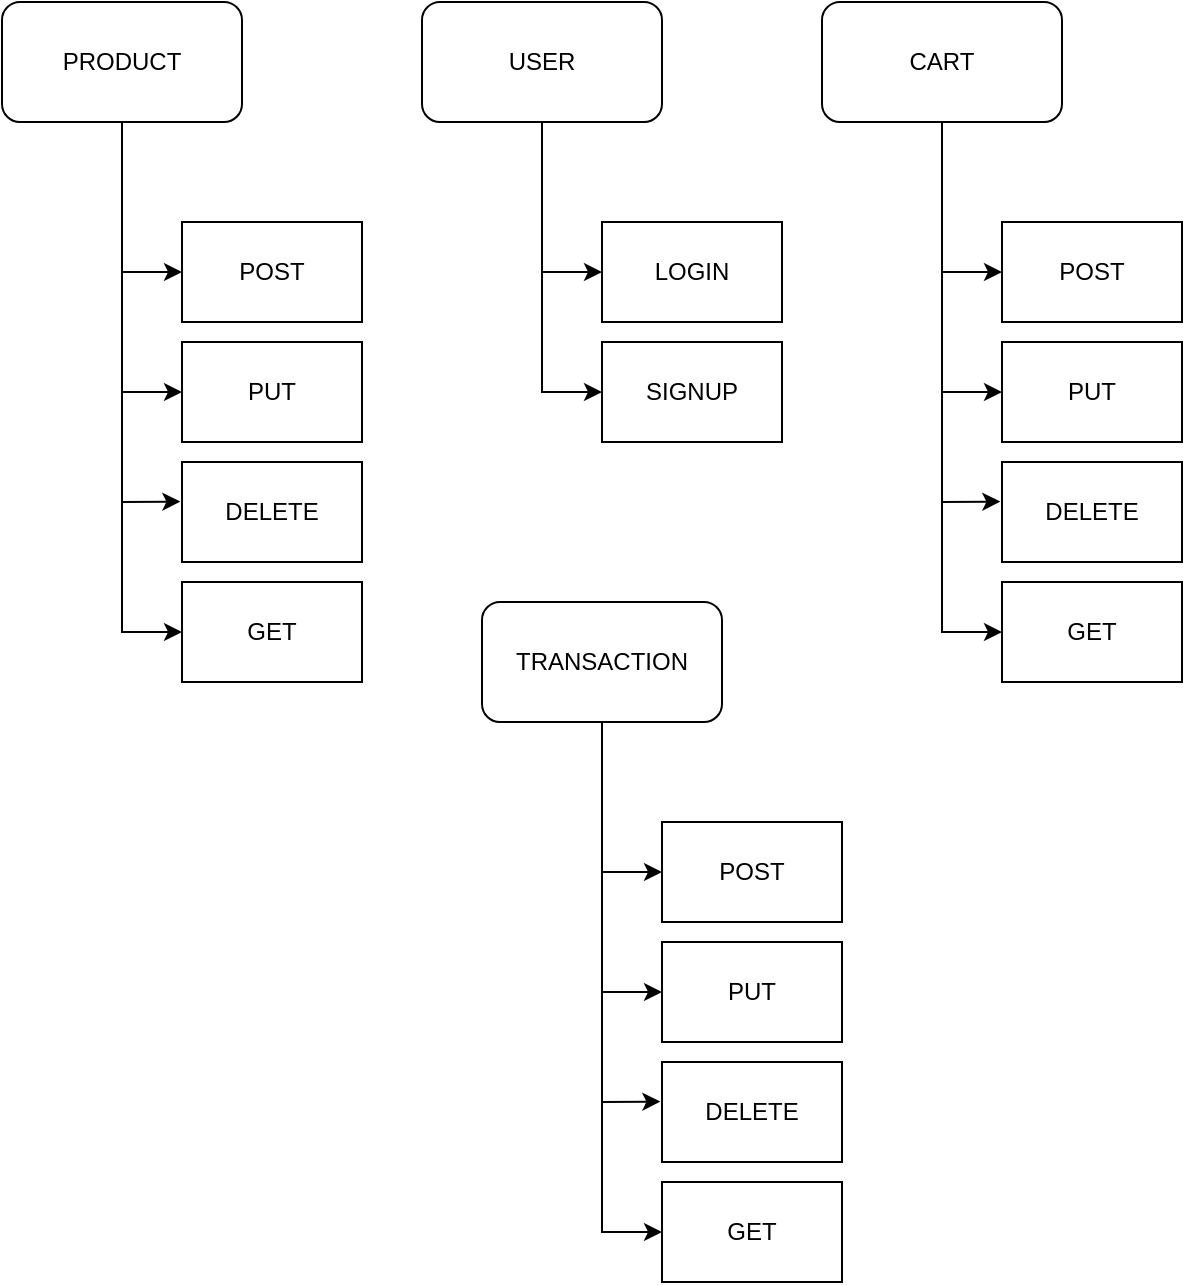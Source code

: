 <mxfile version="20.5.3" type="device"><diagram id="bqyoLQLfeLfcuQ3rbG65" name="Page-1"><mxGraphModel dx="1185" dy="655" grid="1" gridSize="10" guides="1" tooltips="1" connect="1" arrows="1" fold="1" page="1" pageScale="1" pageWidth="850" pageHeight="1100" math="0" shadow="0"><root><mxCell id="0"/><mxCell id="1" parent="0"/><mxCell id="QknFPZNyvp3cUsRqqxig-2" style="edgeStyle=orthogonalEdgeStyle;rounded=0;orthogonalLoop=1;jettySize=auto;html=1;entryX=0;entryY=0.5;entryDx=0;entryDy=0;" edge="1" parent="1" source="QknFPZNyvp3cUsRqqxig-1" target="QknFPZNyvp3cUsRqqxig-3"><mxGeometry relative="1" as="geometry"><mxPoint x="100" y="150" as="targetPoint"/></mxGeometry></mxCell><mxCell id="QknFPZNyvp3cUsRqqxig-1" value="PRODUCT" style="rounded=1;whiteSpace=wrap;html=1;" vertex="1" parent="1"><mxGeometry x="40" y="70" width="120" height="60" as="geometry"/></mxCell><mxCell id="QknFPZNyvp3cUsRqqxig-3" value="POST" style="rounded=0;whiteSpace=wrap;html=1;" vertex="1" parent="1"><mxGeometry x="130" y="180" width="90" height="50" as="geometry"/></mxCell><mxCell id="QknFPZNyvp3cUsRqqxig-4" value="PUT" style="rounded=0;whiteSpace=wrap;html=1;" vertex="1" parent="1"><mxGeometry x="130" y="240" width="90" height="50" as="geometry"/></mxCell><mxCell id="QknFPZNyvp3cUsRqqxig-5" value="DELETE" style="rounded=0;whiteSpace=wrap;html=1;" vertex="1" parent="1"><mxGeometry x="130" y="300" width="90" height="50" as="geometry"/></mxCell><mxCell id="QknFPZNyvp3cUsRqqxig-6" value="GET" style="rounded=0;whiteSpace=wrap;html=1;" vertex="1" parent="1"><mxGeometry x="130" y="360" width="90" height="50" as="geometry"/></mxCell><mxCell id="QknFPZNyvp3cUsRqqxig-7" value="" style="endArrow=classic;html=1;rounded=0;exitX=0.5;exitY=1;exitDx=0;exitDy=0;entryX=0;entryY=0.5;entryDx=0;entryDy=0;" edge="1" parent="1" source="QknFPZNyvp3cUsRqqxig-1" target="QknFPZNyvp3cUsRqqxig-4"><mxGeometry width="50" height="50" relative="1" as="geometry"><mxPoint x="400" y="240" as="sourcePoint"/><mxPoint x="100" y="270" as="targetPoint"/><Array as="points"><mxPoint x="100" y="265"/></Array></mxGeometry></mxCell><mxCell id="QknFPZNyvp3cUsRqqxig-8" value="" style="endArrow=classic;html=1;rounded=0;exitX=0.5;exitY=1;exitDx=0;exitDy=0;entryX=-0.009;entryY=0.396;entryDx=0;entryDy=0;entryPerimeter=0;" edge="1" parent="1" source="QknFPZNyvp3cUsRqqxig-1" target="QknFPZNyvp3cUsRqqxig-5"><mxGeometry width="50" height="50" relative="1" as="geometry"><mxPoint x="110" y="140" as="sourcePoint"/><mxPoint x="140" y="275" as="targetPoint"/><Array as="points"><mxPoint x="100" y="320"/></Array></mxGeometry></mxCell><mxCell id="QknFPZNyvp3cUsRqqxig-11" value="" style="endArrow=classic;html=1;rounded=0;entryX=0;entryY=0.5;entryDx=0;entryDy=0;" edge="1" parent="1" target="QknFPZNyvp3cUsRqqxig-6"><mxGeometry width="50" height="50" relative="1" as="geometry"><mxPoint x="100" y="130" as="sourcePoint"/><mxPoint x="139.19" y="329.8" as="targetPoint"/><Array as="points"><mxPoint x="100" y="385"/></Array></mxGeometry></mxCell><mxCell id="QknFPZNyvp3cUsRqqxig-12" style="edgeStyle=orthogonalEdgeStyle;rounded=0;orthogonalLoop=1;jettySize=auto;html=1;entryX=0;entryY=0.5;entryDx=0;entryDy=0;" edge="1" parent="1" source="QknFPZNyvp3cUsRqqxig-13" target="QknFPZNyvp3cUsRqqxig-14"><mxGeometry relative="1" as="geometry"><mxPoint x="310" y="150" as="targetPoint"/></mxGeometry></mxCell><mxCell id="QknFPZNyvp3cUsRqqxig-13" value="USER" style="rounded=1;whiteSpace=wrap;html=1;" vertex="1" parent="1"><mxGeometry x="250" y="70" width="120" height="60" as="geometry"/></mxCell><mxCell id="QknFPZNyvp3cUsRqqxig-14" value="LOGIN" style="rounded=0;whiteSpace=wrap;html=1;" vertex="1" parent="1"><mxGeometry x="340" y="180" width="90" height="50" as="geometry"/></mxCell><mxCell id="QknFPZNyvp3cUsRqqxig-15" value="SIGNUP" style="rounded=0;whiteSpace=wrap;html=1;" vertex="1" parent="1"><mxGeometry x="340" y="240" width="90" height="50" as="geometry"/></mxCell><mxCell id="QknFPZNyvp3cUsRqqxig-18" value="" style="endArrow=classic;html=1;rounded=0;exitX=0.5;exitY=1;exitDx=0;exitDy=0;entryX=0;entryY=0.5;entryDx=0;entryDy=0;" edge="1" parent="1" source="QknFPZNyvp3cUsRqqxig-13" target="QknFPZNyvp3cUsRqqxig-15"><mxGeometry width="50" height="50" relative="1" as="geometry"><mxPoint x="610" y="240" as="sourcePoint"/><mxPoint x="310" y="270" as="targetPoint"/><Array as="points"><mxPoint x="310" y="265"/></Array></mxGeometry></mxCell><mxCell id="QknFPZNyvp3cUsRqqxig-21" style="edgeStyle=orthogonalEdgeStyle;rounded=0;orthogonalLoop=1;jettySize=auto;html=1;entryX=0;entryY=0.5;entryDx=0;entryDy=0;" edge="1" parent="1" source="QknFPZNyvp3cUsRqqxig-22" target="QknFPZNyvp3cUsRqqxig-23"><mxGeometry relative="1" as="geometry"><mxPoint x="510" y="150" as="targetPoint"/></mxGeometry></mxCell><mxCell id="QknFPZNyvp3cUsRqqxig-22" value="CART" style="rounded=1;whiteSpace=wrap;html=1;" vertex="1" parent="1"><mxGeometry x="450" y="70" width="120" height="60" as="geometry"/></mxCell><mxCell id="QknFPZNyvp3cUsRqqxig-23" value="POST" style="rounded=0;whiteSpace=wrap;html=1;" vertex="1" parent="1"><mxGeometry x="540" y="180" width="90" height="50" as="geometry"/></mxCell><mxCell id="QknFPZNyvp3cUsRqqxig-24" value="PUT" style="rounded=0;whiteSpace=wrap;html=1;" vertex="1" parent="1"><mxGeometry x="540" y="240" width="90" height="50" as="geometry"/></mxCell><mxCell id="QknFPZNyvp3cUsRqqxig-25" value="DELETE" style="rounded=0;whiteSpace=wrap;html=1;" vertex="1" parent="1"><mxGeometry x="540" y="300" width="90" height="50" as="geometry"/></mxCell><mxCell id="QknFPZNyvp3cUsRqqxig-26" value="GET" style="rounded=0;whiteSpace=wrap;html=1;" vertex="1" parent="1"><mxGeometry x="540" y="360" width="90" height="50" as="geometry"/></mxCell><mxCell id="QknFPZNyvp3cUsRqqxig-27" value="" style="endArrow=classic;html=1;rounded=0;exitX=0.5;exitY=1;exitDx=0;exitDy=0;entryX=0;entryY=0.5;entryDx=0;entryDy=0;" edge="1" parent="1" source="QknFPZNyvp3cUsRqqxig-22" target="QknFPZNyvp3cUsRqqxig-24"><mxGeometry width="50" height="50" relative="1" as="geometry"><mxPoint x="810" y="240" as="sourcePoint"/><mxPoint x="510" y="270" as="targetPoint"/><Array as="points"><mxPoint x="510" y="265"/></Array></mxGeometry></mxCell><mxCell id="QknFPZNyvp3cUsRqqxig-28" value="" style="endArrow=classic;html=1;rounded=0;exitX=0.5;exitY=1;exitDx=0;exitDy=0;entryX=-0.009;entryY=0.396;entryDx=0;entryDy=0;entryPerimeter=0;" edge="1" parent="1" source="QknFPZNyvp3cUsRqqxig-22" target="QknFPZNyvp3cUsRqqxig-25"><mxGeometry width="50" height="50" relative="1" as="geometry"><mxPoint x="520" y="140" as="sourcePoint"/><mxPoint x="550" y="275" as="targetPoint"/><Array as="points"><mxPoint x="510" y="320"/></Array></mxGeometry></mxCell><mxCell id="QknFPZNyvp3cUsRqqxig-29" value="" style="endArrow=classic;html=1;rounded=0;entryX=0;entryY=0.5;entryDx=0;entryDy=0;" edge="1" parent="1" target="QknFPZNyvp3cUsRqqxig-26"><mxGeometry width="50" height="50" relative="1" as="geometry"><mxPoint x="510" y="130" as="sourcePoint"/><mxPoint x="549.19" y="329.8" as="targetPoint"/><Array as="points"><mxPoint x="510" y="385"/></Array></mxGeometry></mxCell><mxCell id="QknFPZNyvp3cUsRqqxig-30" style="edgeStyle=orthogonalEdgeStyle;rounded=0;orthogonalLoop=1;jettySize=auto;html=1;entryX=0;entryY=0.5;entryDx=0;entryDy=0;" edge="1" parent="1" source="QknFPZNyvp3cUsRqqxig-31" target="QknFPZNyvp3cUsRqqxig-32"><mxGeometry relative="1" as="geometry"><mxPoint x="340" y="450" as="targetPoint"/></mxGeometry></mxCell><mxCell id="QknFPZNyvp3cUsRqqxig-31" value="TRANSACTION" style="rounded=1;whiteSpace=wrap;html=1;" vertex="1" parent="1"><mxGeometry x="280" y="370" width="120" height="60" as="geometry"/></mxCell><mxCell id="QknFPZNyvp3cUsRqqxig-32" value="POST" style="rounded=0;whiteSpace=wrap;html=1;" vertex="1" parent="1"><mxGeometry x="370" y="480" width="90" height="50" as="geometry"/></mxCell><mxCell id="QknFPZNyvp3cUsRqqxig-33" value="PUT" style="rounded=0;whiteSpace=wrap;html=1;" vertex="1" parent="1"><mxGeometry x="370" y="540" width="90" height="50" as="geometry"/></mxCell><mxCell id="QknFPZNyvp3cUsRqqxig-34" value="DELETE" style="rounded=0;whiteSpace=wrap;html=1;" vertex="1" parent="1"><mxGeometry x="370" y="600" width="90" height="50" as="geometry"/></mxCell><mxCell id="QknFPZNyvp3cUsRqqxig-35" value="GET" style="rounded=0;whiteSpace=wrap;html=1;" vertex="1" parent="1"><mxGeometry x="370" y="660" width="90" height="50" as="geometry"/></mxCell><mxCell id="QknFPZNyvp3cUsRqqxig-36" value="" style="endArrow=classic;html=1;rounded=0;exitX=0.5;exitY=1;exitDx=0;exitDy=0;entryX=0;entryY=0.5;entryDx=0;entryDy=0;" edge="1" parent="1" source="QknFPZNyvp3cUsRqqxig-31" target="QknFPZNyvp3cUsRqqxig-33"><mxGeometry width="50" height="50" relative="1" as="geometry"><mxPoint x="640" y="540" as="sourcePoint"/><mxPoint x="340" y="570" as="targetPoint"/><Array as="points"><mxPoint x="340" y="565"/></Array></mxGeometry></mxCell><mxCell id="QknFPZNyvp3cUsRqqxig-37" value="" style="endArrow=classic;html=1;rounded=0;exitX=0.5;exitY=1;exitDx=0;exitDy=0;entryX=-0.009;entryY=0.396;entryDx=0;entryDy=0;entryPerimeter=0;" edge="1" parent="1" source="QknFPZNyvp3cUsRqqxig-31" target="QknFPZNyvp3cUsRqqxig-34"><mxGeometry width="50" height="50" relative="1" as="geometry"><mxPoint x="350" y="440" as="sourcePoint"/><mxPoint x="380" y="575" as="targetPoint"/><Array as="points"><mxPoint x="340" y="620"/></Array></mxGeometry></mxCell><mxCell id="QknFPZNyvp3cUsRqqxig-38" value="" style="endArrow=classic;html=1;rounded=0;entryX=0;entryY=0.5;entryDx=0;entryDy=0;" edge="1" parent="1" target="QknFPZNyvp3cUsRqqxig-35"><mxGeometry width="50" height="50" relative="1" as="geometry"><mxPoint x="340" y="430" as="sourcePoint"/><mxPoint x="379.19" y="629.8" as="targetPoint"/><Array as="points"><mxPoint x="340" y="685"/></Array></mxGeometry></mxCell></root></mxGraphModel></diagram></mxfile>